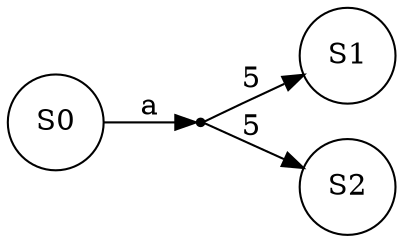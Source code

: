 digraph finite_state_machine {
	rankdir=LR size="8,5"
	node [shape=circle]
	S0
	S1
	S2
	node [shape=point]
	S0 -> a [label=a]
	node [shape=circle]
	a -> S1 [label=5]
	a -> S2 [label=5]
}
